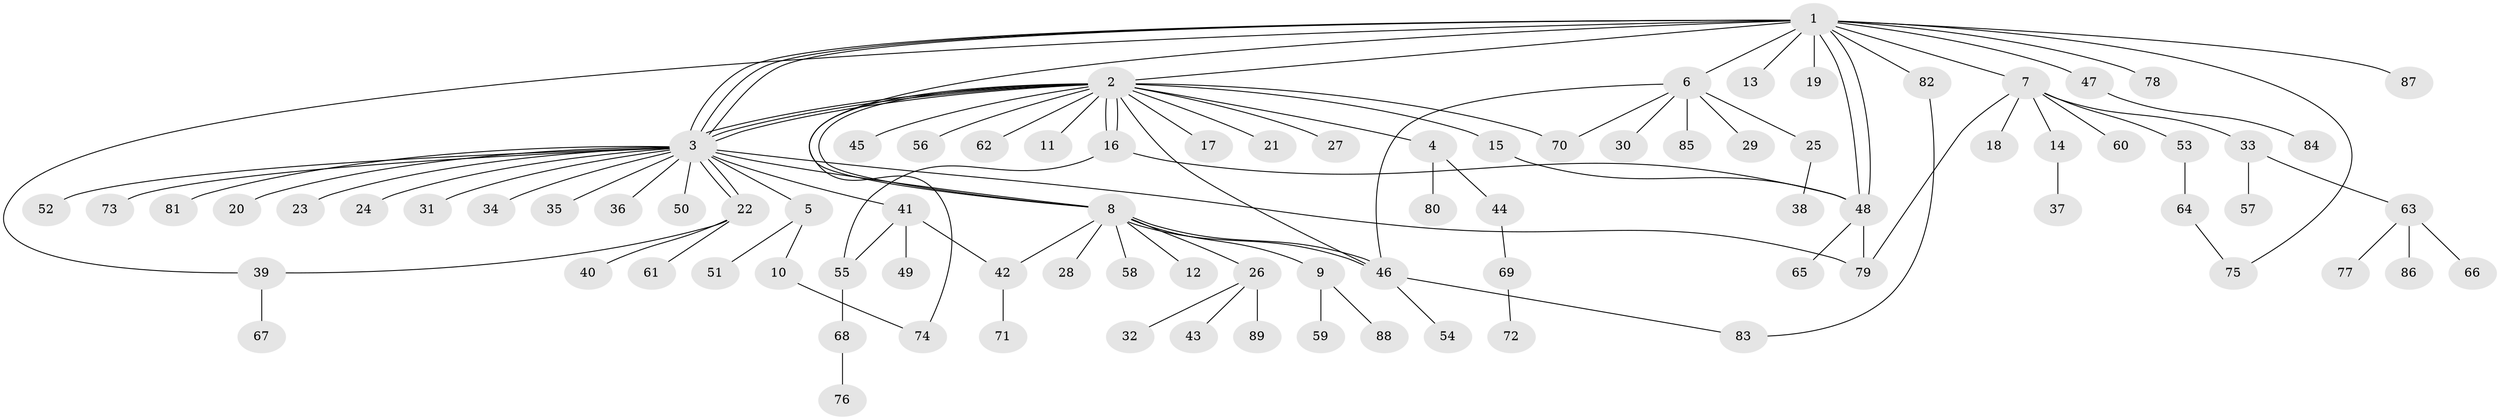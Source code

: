 // Generated by graph-tools (version 1.1) at 2025/35/03/09/25 02:35:17]
// undirected, 89 vertices, 112 edges
graph export_dot {
graph [start="1"]
  node [color=gray90,style=filled];
  1;
  2;
  3;
  4;
  5;
  6;
  7;
  8;
  9;
  10;
  11;
  12;
  13;
  14;
  15;
  16;
  17;
  18;
  19;
  20;
  21;
  22;
  23;
  24;
  25;
  26;
  27;
  28;
  29;
  30;
  31;
  32;
  33;
  34;
  35;
  36;
  37;
  38;
  39;
  40;
  41;
  42;
  43;
  44;
  45;
  46;
  47;
  48;
  49;
  50;
  51;
  52;
  53;
  54;
  55;
  56;
  57;
  58;
  59;
  60;
  61;
  62;
  63;
  64;
  65;
  66;
  67;
  68;
  69;
  70;
  71;
  72;
  73;
  74;
  75;
  76;
  77;
  78;
  79;
  80;
  81;
  82;
  83;
  84;
  85;
  86;
  87;
  88;
  89;
  1 -- 2;
  1 -- 3;
  1 -- 3;
  1 -- 3;
  1 -- 6;
  1 -- 7;
  1 -- 8;
  1 -- 13;
  1 -- 19;
  1 -- 39;
  1 -- 47;
  1 -- 48;
  1 -- 48;
  1 -- 75;
  1 -- 78;
  1 -- 82;
  1 -- 87;
  2 -- 3;
  2 -- 3;
  2 -- 3;
  2 -- 4;
  2 -- 8;
  2 -- 11;
  2 -- 15;
  2 -- 16;
  2 -- 16;
  2 -- 17;
  2 -- 21;
  2 -- 27;
  2 -- 45;
  2 -- 46;
  2 -- 56;
  2 -- 62;
  2 -- 70;
  2 -- 74;
  3 -- 5;
  3 -- 8;
  3 -- 20;
  3 -- 22;
  3 -- 22;
  3 -- 23;
  3 -- 24;
  3 -- 31;
  3 -- 34;
  3 -- 35;
  3 -- 36;
  3 -- 41;
  3 -- 50;
  3 -- 52;
  3 -- 73;
  3 -- 79;
  3 -- 81;
  4 -- 44;
  4 -- 80;
  5 -- 10;
  5 -- 51;
  6 -- 25;
  6 -- 29;
  6 -- 30;
  6 -- 46;
  6 -- 70;
  6 -- 85;
  7 -- 14;
  7 -- 18;
  7 -- 33;
  7 -- 53;
  7 -- 60;
  7 -- 79;
  8 -- 9;
  8 -- 12;
  8 -- 26;
  8 -- 28;
  8 -- 42;
  8 -- 46;
  8 -- 46;
  8 -- 58;
  9 -- 59;
  9 -- 88;
  10 -- 74;
  14 -- 37;
  15 -- 48;
  16 -- 48;
  16 -- 55;
  22 -- 39;
  22 -- 40;
  22 -- 61;
  25 -- 38;
  26 -- 32;
  26 -- 43;
  26 -- 89;
  33 -- 57;
  33 -- 63;
  39 -- 67;
  41 -- 42;
  41 -- 49;
  41 -- 55;
  42 -- 71;
  44 -- 69;
  46 -- 54;
  46 -- 83;
  47 -- 84;
  48 -- 65;
  48 -- 79;
  53 -- 64;
  55 -- 68;
  63 -- 66;
  63 -- 77;
  63 -- 86;
  64 -- 75;
  68 -- 76;
  69 -- 72;
  82 -- 83;
}
